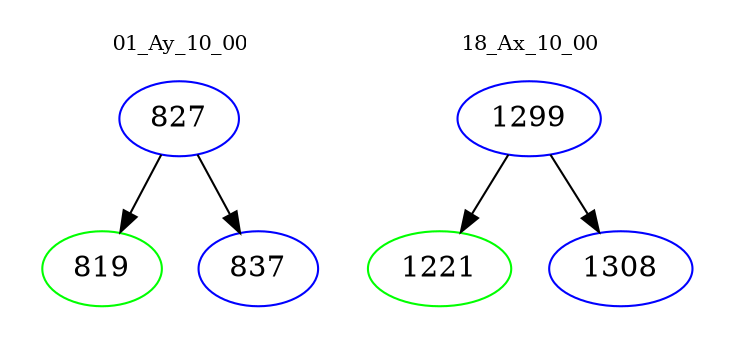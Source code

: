 digraph{
subgraph cluster_0 {
color = white
label = "01_Ay_10_00";
fontsize=10;
T0_827 [label="827", color="blue"]
T0_827 -> T0_819 [color="black"]
T0_819 [label="819", color="green"]
T0_827 -> T0_837 [color="black"]
T0_837 [label="837", color="blue"]
}
subgraph cluster_1 {
color = white
label = "18_Ax_10_00";
fontsize=10;
T1_1299 [label="1299", color="blue"]
T1_1299 -> T1_1221 [color="black"]
T1_1221 [label="1221", color="green"]
T1_1299 -> T1_1308 [color="black"]
T1_1308 [label="1308", color="blue"]
}
}
